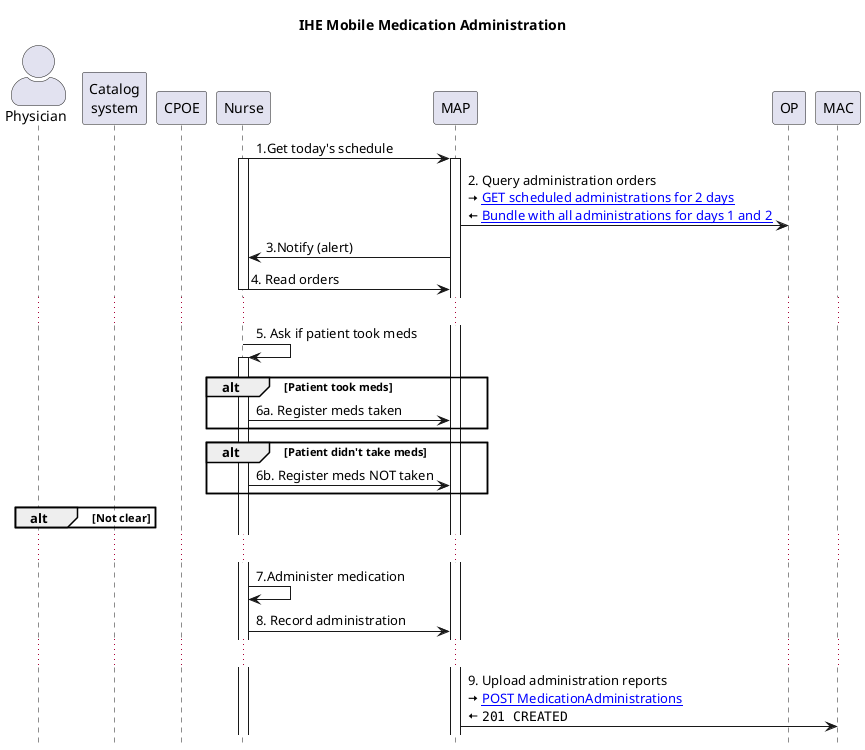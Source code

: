 @startuml
hide footbox
skinparam actorStyle awesome

Title IHE Mobile Medication Administration

actor "Physician" as MD
participant "Catalog\nsystem" as CAT
participant "CPOE" as CPOE
     
    
Nurse -> MAP : 1.Get today's schedule
Activate Nurse
Activate MAP

MAP -> OP : 2. Query administration orders \n<&arrow-right> [[{/MedicationRequest?intent=instance-order?combo-date=ltDDDD-MM-YY} GET scheduled administrations for 2 days]]\n<&arrow-left> [[{Bundle/iherx001bundle} Bundle with all administrations for days 1 and 2]]
    
MAP -> Nurse : 3.Notify (alert) 
    
Nurse -> MAP : 4. Read orders 
deactivate Nurse
...

Nurse -> Nurse : 5. Ask if patient took meds 
activate Nurse    

alt Patient took meds
  Nurse -> MAP : 6a. Register meds taken
end
alt Patient didn't take meds
  Nurse -> MAP : 6b. Register meds NOT taken
end
alt Not clear
end 
...

Nurse -> Nurse : 7.Administer medication
    
Nurse -> MAP : 8. Record administration
...
    
MAP -> MAC : 9. Upload administration reports\n<&arrow-right> [[{POST MedicationAdministration/iherx001.001\n...\nPOST MedicationAdministration/iherx001.006} POST MedicationAdministrations]]\n<&arrow-left> <font:monospaced>201 CREATED
@enduml